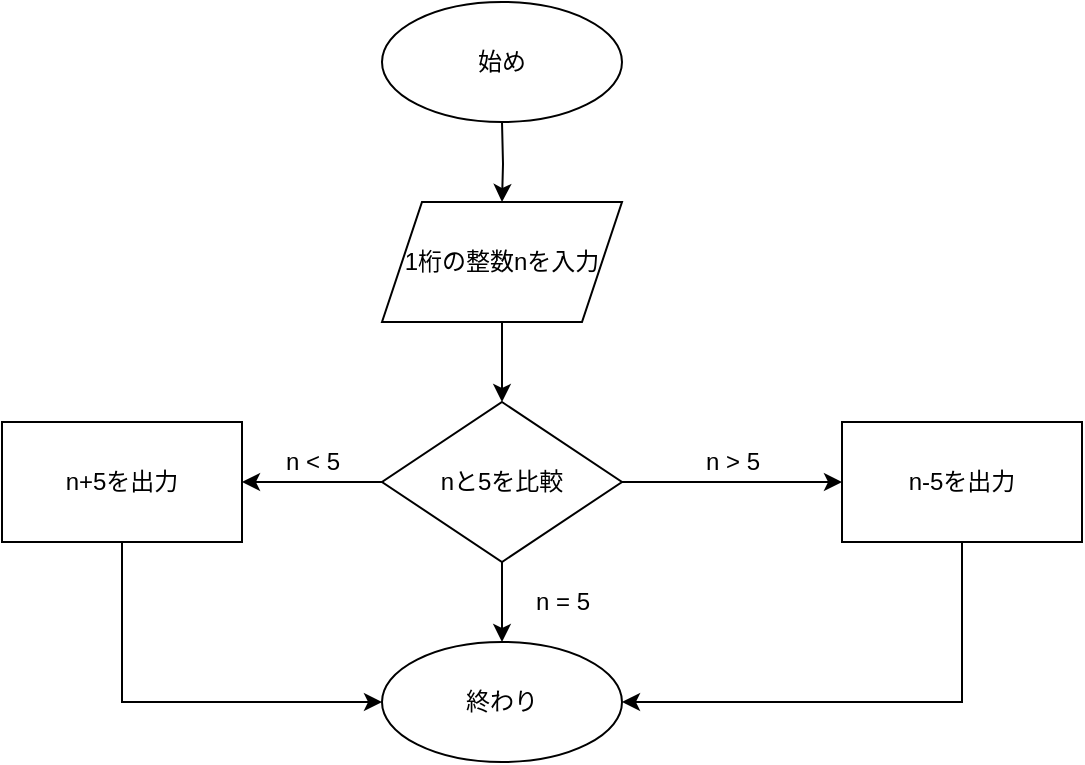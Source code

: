 <mxfile version="14.6.13" type="device"><diagram id="C5RBs43oDa-KdzZeNtuy" name="Page-1"><mxGraphModel dx="733" dy="603" grid="1" gridSize="10" guides="1" tooltips="1" connect="1" arrows="1" fold="1" page="1" pageScale="1" pageWidth="827" pageHeight="1169" math="0" shadow="0"><root><mxCell id="WIyWlLk6GJQsqaUBKTNV-0"/><mxCell id="WIyWlLk6GJQsqaUBKTNV-1" parent="WIyWlLk6GJQsqaUBKTNV-0"/><mxCell id="KQtcJqCx8AxELL5gW7fy-2" style="edgeStyle=orthogonalEdgeStyle;rounded=0;orthogonalLoop=1;jettySize=auto;html=1;exitX=0.5;exitY=1;exitDx=0;exitDy=0;entryX=0.5;entryY=0;entryDx=0;entryDy=0;" parent="WIyWlLk6GJQsqaUBKTNV-1" target="KQtcJqCx8AxELL5gW7fy-1" edge="1"><mxGeometry relative="1" as="geometry"><mxPoint x="420" y="100" as="sourcePoint"/></mxGeometry></mxCell><mxCell id="KQtcJqCx8AxELL5gW7fy-4" style="edgeStyle=orthogonalEdgeStyle;rounded=0;orthogonalLoop=1;jettySize=auto;html=1;exitX=0.5;exitY=1;exitDx=0;exitDy=0;entryX=0.5;entryY=0;entryDx=0;entryDy=0;" parent="WIyWlLk6GJQsqaUBKTNV-1" source="KQtcJqCx8AxELL5gW7fy-1" target="KQtcJqCx8AxELL5gW7fy-3" edge="1"><mxGeometry relative="1" as="geometry"/></mxCell><mxCell id="KQtcJqCx8AxELL5gW7fy-1" value="1桁の整数nを入力" style="shape=parallelogram;perimeter=parallelogramPerimeter;whiteSpace=wrap;html=1;fixedSize=1;" parent="WIyWlLk6GJQsqaUBKTNV-1" vertex="1"><mxGeometry x="360" y="140" width="120" height="60" as="geometry"/></mxCell><mxCell id="KQtcJqCx8AxELL5gW7fy-6" style="edgeStyle=orthogonalEdgeStyle;rounded=0;orthogonalLoop=1;jettySize=auto;html=1;exitX=0.5;exitY=1;exitDx=0;exitDy=0;" parent="WIyWlLk6GJQsqaUBKTNV-1" source="KQtcJqCx8AxELL5gW7fy-3" target="KQtcJqCx8AxELL5gW7fy-5" edge="1"><mxGeometry relative="1" as="geometry"/></mxCell><mxCell id="KQtcJqCx8AxELL5gW7fy-8" style="edgeStyle=orthogonalEdgeStyle;rounded=0;orthogonalLoop=1;jettySize=auto;html=1;exitX=0;exitY=0.5;exitDx=0;exitDy=0;entryX=1;entryY=0.5;entryDx=0;entryDy=0;" parent="WIyWlLk6GJQsqaUBKTNV-1" source="KQtcJqCx8AxELL5gW7fy-3" target="KQtcJqCx8AxELL5gW7fy-7" edge="1"><mxGeometry relative="1" as="geometry"/></mxCell><mxCell id="KQtcJqCx8AxELL5gW7fy-12" style="edgeStyle=orthogonalEdgeStyle;rounded=0;orthogonalLoop=1;jettySize=auto;html=1;exitX=1;exitY=0.5;exitDx=0;exitDy=0;entryX=0;entryY=0.5;entryDx=0;entryDy=0;" parent="WIyWlLk6GJQsqaUBKTNV-1" source="KQtcJqCx8AxELL5gW7fy-3" target="KQtcJqCx8AxELL5gW7fy-11" edge="1"><mxGeometry relative="1" as="geometry"/></mxCell><mxCell id="KQtcJqCx8AxELL5gW7fy-3" value="nと5を比較" style="rhombus;whiteSpace=wrap;html=1;" parent="WIyWlLk6GJQsqaUBKTNV-1" vertex="1"><mxGeometry x="360" y="240" width="120" height="80" as="geometry"/></mxCell><mxCell id="KQtcJqCx8AxELL5gW7fy-5" value="終わり" style="ellipse;whiteSpace=wrap;html=1;" parent="WIyWlLk6GJQsqaUBKTNV-1" vertex="1"><mxGeometry x="360" y="360" width="120" height="60" as="geometry"/></mxCell><mxCell id="KQtcJqCx8AxELL5gW7fy-14" style="edgeStyle=orthogonalEdgeStyle;rounded=0;orthogonalLoop=1;jettySize=auto;html=1;exitX=0.5;exitY=1;exitDx=0;exitDy=0;entryX=0;entryY=0.5;entryDx=0;entryDy=0;" parent="WIyWlLk6GJQsqaUBKTNV-1" source="KQtcJqCx8AxELL5gW7fy-7" target="KQtcJqCx8AxELL5gW7fy-5" edge="1"><mxGeometry relative="1" as="geometry"/></mxCell><mxCell id="KQtcJqCx8AxELL5gW7fy-7" value="n+5を出力" style="rounded=0;whiteSpace=wrap;html=1;" parent="WIyWlLk6GJQsqaUBKTNV-1" vertex="1"><mxGeometry x="170" y="250" width="120" height="60" as="geometry"/></mxCell><mxCell id="KQtcJqCx8AxELL5gW7fy-9" value="n &amp;lt; 5" style="text;html=1;align=center;verticalAlign=middle;resizable=0;points=[];autosize=1;strokeColor=none;" parent="WIyWlLk6GJQsqaUBKTNV-1" vertex="1"><mxGeometry x="305" y="260" width="40" height="20" as="geometry"/></mxCell><mxCell id="KQtcJqCx8AxELL5gW7fy-15" style="edgeStyle=orthogonalEdgeStyle;rounded=0;orthogonalLoop=1;jettySize=auto;html=1;exitX=0.5;exitY=1;exitDx=0;exitDy=0;entryX=1;entryY=0.5;entryDx=0;entryDy=0;" parent="WIyWlLk6GJQsqaUBKTNV-1" source="KQtcJqCx8AxELL5gW7fy-11" target="KQtcJqCx8AxELL5gW7fy-5" edge="1"><mxGeometry relative="1" as="geometry"/></mxCell><mxCell id="KQtcJqCx8AxELL5gW7fy-11" value="n-5を出力" style="rounded=0;whiteSpace=wrap;html=1;" parent="WIyWlLk6GJQsqaUBKTNV-1" vertex="1"><mxGeometry x="590" y="250" width="120" height="60" as="geometry"/></mxCell><mxCell id="KQtcJqCx8AxELL5gW7fy-13" value="n &amp;gt; 5" style="text;html=1;align=center;verticalAlign=middle;resizable=0;points=[];autosize=1;strokeColor=none;" parent="WIyWlLk6GJQsqaUBKTNV-1" vertex="1"><mxGeometry x="515" y="260" width="40" height="20" as="geometry"/></mxCell><mxCell id="b11ykrhFXzNxI3lejjbu-0" value="始め" style="ellipse;whiteSpace=wrap;html=1;" vertex="1" parent="WIyWlLk6GJQsqaUBKTNV-1"><mxGeometry x="360" y="40" width="120" height="60" as="geometry"/></mxCell><mxCell id="b11ykrhFXzNxI3lejjbu-1" value="n = 5" style="text;html=1;align=center;verticalAlign=middle;resizable=0;points=[];autosize=1;strokeColor=none;" vertex="1" parent="WIyWlLk6GJQsqaUBKTNV-1"><mxGeometry x="430" y="330" width="40" height="20" as="geometry"/></mxCell></root></mxGraphModel></diagram></mxfile>